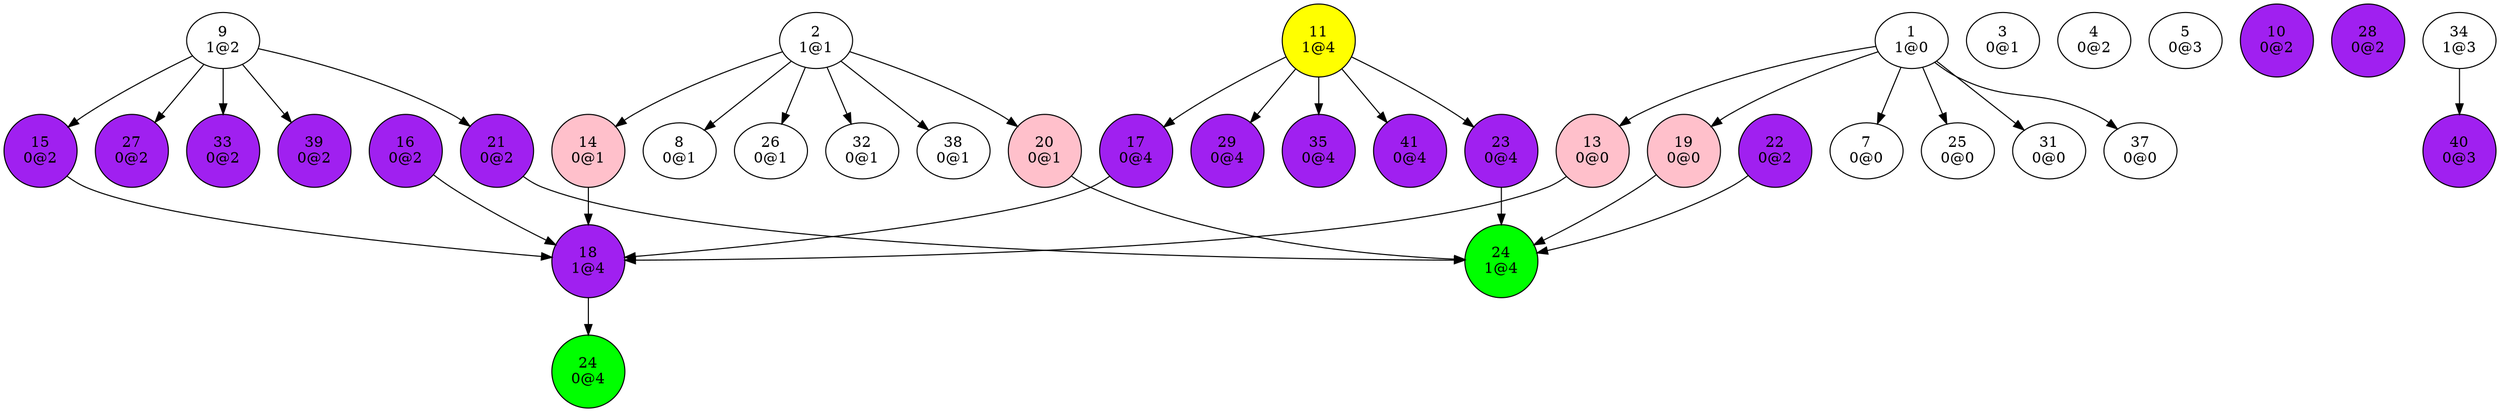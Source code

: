 digraph {
"1
1@0"->"7
0@0";
"1
1@0"->"13
0@0";
"1
1@0"->"19
0@0";
"1
1@0"->"25
0@0";
"1
1@0"->"31
0@0";
"1
1@0"->"37
0@0";
"2
1@1"->"8
0@1";
"2
1@1"->"14
0@1";
"2
1@1"->"20
0@1";
"2
1@1"->"26
0@1";
"2
1@1"->"32
0@1";
"2
1@1"->"38
0@1";
"3
0@1";
"4
0@2";
"5
0@3";
"7
0@0";
"8
0@1";
"9
1@2"->"15
0@2";
"9
1@2"->"21
0@2";
"9
1@2"->"27
0@2";
"9
1@2"->"33
0@2";
"9
1@2"->"39
0@2";
"10
0@2";
"11
1@4"->"17
0@4";
"11
1@4"->"23
0@4";
"11
1@4"->"29
0@4";
"11
1@4"->"35
0@4";
"11
1@4"->"41
0@4";
"13
0@0"->"18
1@4";
"14
0@1"->"18
1@4";
"15
0@2"->"18
1@4";
"16
0@2"->"18
1@4";
"17
0@4"->"18
1@4";
"18
1@4"->"24
0@4";
"19
0@0"->"24
1@4";
"20
0@1"->"24
1@4";
"21
0@2"->"24
1@4";
"22
0@2"->"24
1@4";
"23
0@4"->"24
1@4";
"24
0@4";
"24
1@4";
"25
0@0";
"26
0@1";
"27
0@2";
"28
0@2";
"29
0@4";
"31
0@0";
"32
0@1";
"33
0@2";
"34
1@3"->"40
0@3";
"35
0@4";
"37
0@0";
"38
0@1";
"39
0@2";
"40
0@3";
"41
0@4";
"10
0@2"[shape=circle, style=filled, fillcolor=purple];
"11
1@4"[shape=circle, style=filled, fillcolor=yellow];
"13
0@0"[shape=circle, style=filled, fillcolor=pink];
"14
0@1"[shape=circle, style=filled, fillcolor=pink];
"15
0@2"[shape=circle, style=filled, fillcolor=purple];
"16
0@2"[shape=circle, style=filled, fillcolor=purple];
"17
0@4"[shape=circle, style=filled, fillcolor=purple];
"18
1@4"[shape=circle, style=filled, fillcolor=purple];
"19
0@0"[shape=circle, style=filled, fillcolor=pink];
"20
0@1"[shape=circle, style=filled, fillcolor=pink];
"21
0@2"[shape=circle, style=filled, fillcolor=purple];
"22
0@2"[shape=circle, style=filled, fillcolor=purple];
"23
0@4"[shape=circle, style=filled, fillcolor=purple];
"24
0@4"[shape=circle, style=filled, fillcolor=green];
"24
1@4"[shape=circle, style=filled, fillcolor=green];
"27
0@2"[shape=circle, style=filled, fillcolor=purple];
"28
0@2"[shape=circle, style=filled, fillcolor=purple];
"29
0@4"[shape=circle, style=filled, fillcolor=purple];
"33
0@2"[shape=circle, style=filled, fillcolor=purple];
"35
0@4"[shape=circle, style=filled, fillcolor=purple];
"39
0@2"[shape=circle, style=filled, fillcolor=purple];
"40
0@3"[shape=circle, style=filled, fillcolor=purple];
"41
0@4"[shape=circle, style=filled, fillcolor=purple];
}